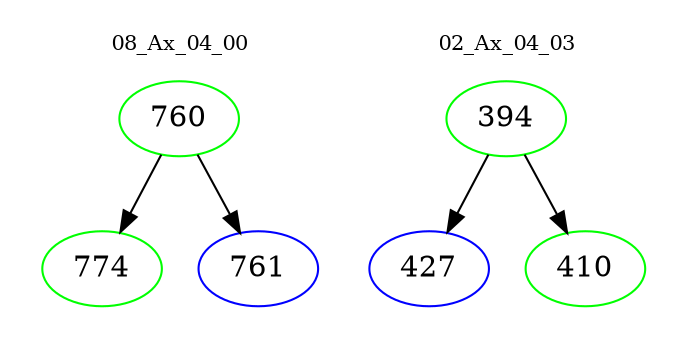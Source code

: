 digraph{
subgraph cluster_0 {
color = white
label = "08_Ax_04_00";
fontsize=10;
T0_760 [label="760", color="green"]
T0_760 -> T0_774 [color="black"]
T0_774 [label="774", color="green"]
T0_760 -> T0_761 [color="black"]
T0_761 [label="761", color="blue"]
}
subgraph cluster_1 {
color = white
label = "02_Ax_04_03";
fontsize=10;
T1_394 [label="394", color="green"]
T1_394 -> T1_427 [color="black"]
T1_427 [label="427", color="blue"]
T1_394 -> T1_410 [color="black"]
T1_410 [label="410", color="green"]
}
}
